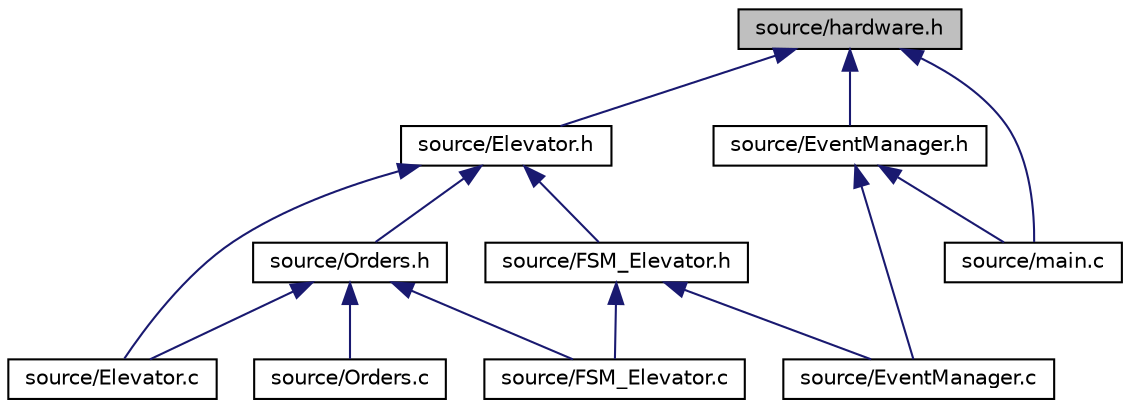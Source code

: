 digraph "source/hardware.h"
{
 // LATEX_PDF_SIZE
  edge [fontname="Helvetica",fontsize="10",labelfontname="Helvetica",labelfontsize="10"];
  node [fontname="Helvetica",fontsize="10",shape=record];
  Node1 [label="source/hardware.h",height=0.2,width=0.4,color="black", fillcolor="grey75", style="filled", fontcolor="black",tooltip="Driver for the elevator hardware."];
  Node1 -> Node2 [dir="back",color="midnightblue",fontsize="10",style="solid",fontname="Helvetica"];
  Node2 [label="source/Elevator.h",height=0.2,width=0.4,color="black", fillcolor="white", style="filled",URL="$Elevator_8h.html",tooltip="File describing the elevator type and helping types."];
  Node2 -> Node3 [dir="back",color="midnightblue",fontsize="10",style="solid",fontname="Helvetica"];
  Node3 [label="source/Orders.h",height=0.2,width=0.4,color="black", fillcolor="white", style="filled",URL="$Orders_8h.html",tooltip="controls and stores which orders to be executed"];
  Node3 -> Node4 [dir="back",color="midnightblue",fontsize="10",style="solid",fontname="Helvetica"];
  Node4 [label="source/Elevator.c",height=0.2,width=0.4,color="black", fillcolor="white", style="filled",URL="$Elevator_8c_source.html",tooltip=" "];
  Node3 -> Node5 [dir="back",color="midnightblue",fontsize="10",style="solid",fontname="Helvetica"];
  Node5 [label="source/FSM_Elevator.c",height=0.2,width=0.4,color="black", fillcolor="white", style="filled",URL="$FSM__Elevator_8c_source.html",tooltip=" "];
  Node3 -> Node6 [dir="back",color="midnightblue",fontsize="10",style="solid",fontname="Helvetica"];
  Node6 [label="source/Orders.c",height=0.2,width=0.4,color="black", fillcolor="white", style="filled",URL="$Orders_8c_source.html",tooltip=" "];
  Node2 -> Node4 [dir="back",color="midnightblue",fontsize="10",style="solid",fontname="Helvetica"];
  Node2 -> Node7 [dir="back",color="midnightblue",fontsize="10",style="solid",fontname="Helvetica"];
  Node7 [label="source/FSM_Elevator.h",height=0.2,width=0.4,color="black", fillcolor="white", style="filled",URL="$FSM__Elevator_8h.html",tooltip="The state-machine of the elevator."];
  Node7 -> Node8 [dir="back",color="midnightblue",fontsize="10",style="solid",fontname="Helvetica"];
  Node8 [label="source/EventManager.c",height=0.2,width=0.4,color="black", fillcolor="white", style="filled",URL="$EventManager_8c_source.html",tooltip=" "];
  Node7 -> Node5 [dir="back",color="midnightblue",fontsize="10",style="solid",fontname="Helvetica"];
  Node1 -> Node9 [dir="back",color="midnightblue",fontsize="10",style="solid",fontname="Helvetica"];
  Node9 [label="source/EventManager.h",height=0.2,width=0.4,color="black", fillcolor="white", style="filled",URL="$EventManager_8h.html",tooltip="The eventmanager reacts to events and delegates."];
  Node9 -> Node8 [dir="back",color="midnightblue",fontsize="10",style="solid",fontname="Helvetica"];
  Node9 -> Node10 [dir="back",color="midnightblue",fontsize="10",style="solid",fontname="Helvetica"];
  Node10 [label="source/main.c",height=0.2,width=0.4,color="black", fillcolor="white", style="filled",URL="$main_8c_source.html",tooltip=" "];
  Node1 -> Node10 [dir="back",color="midnightblue",fontsize="10",style="solid",fontname="Helvetica"];
}
